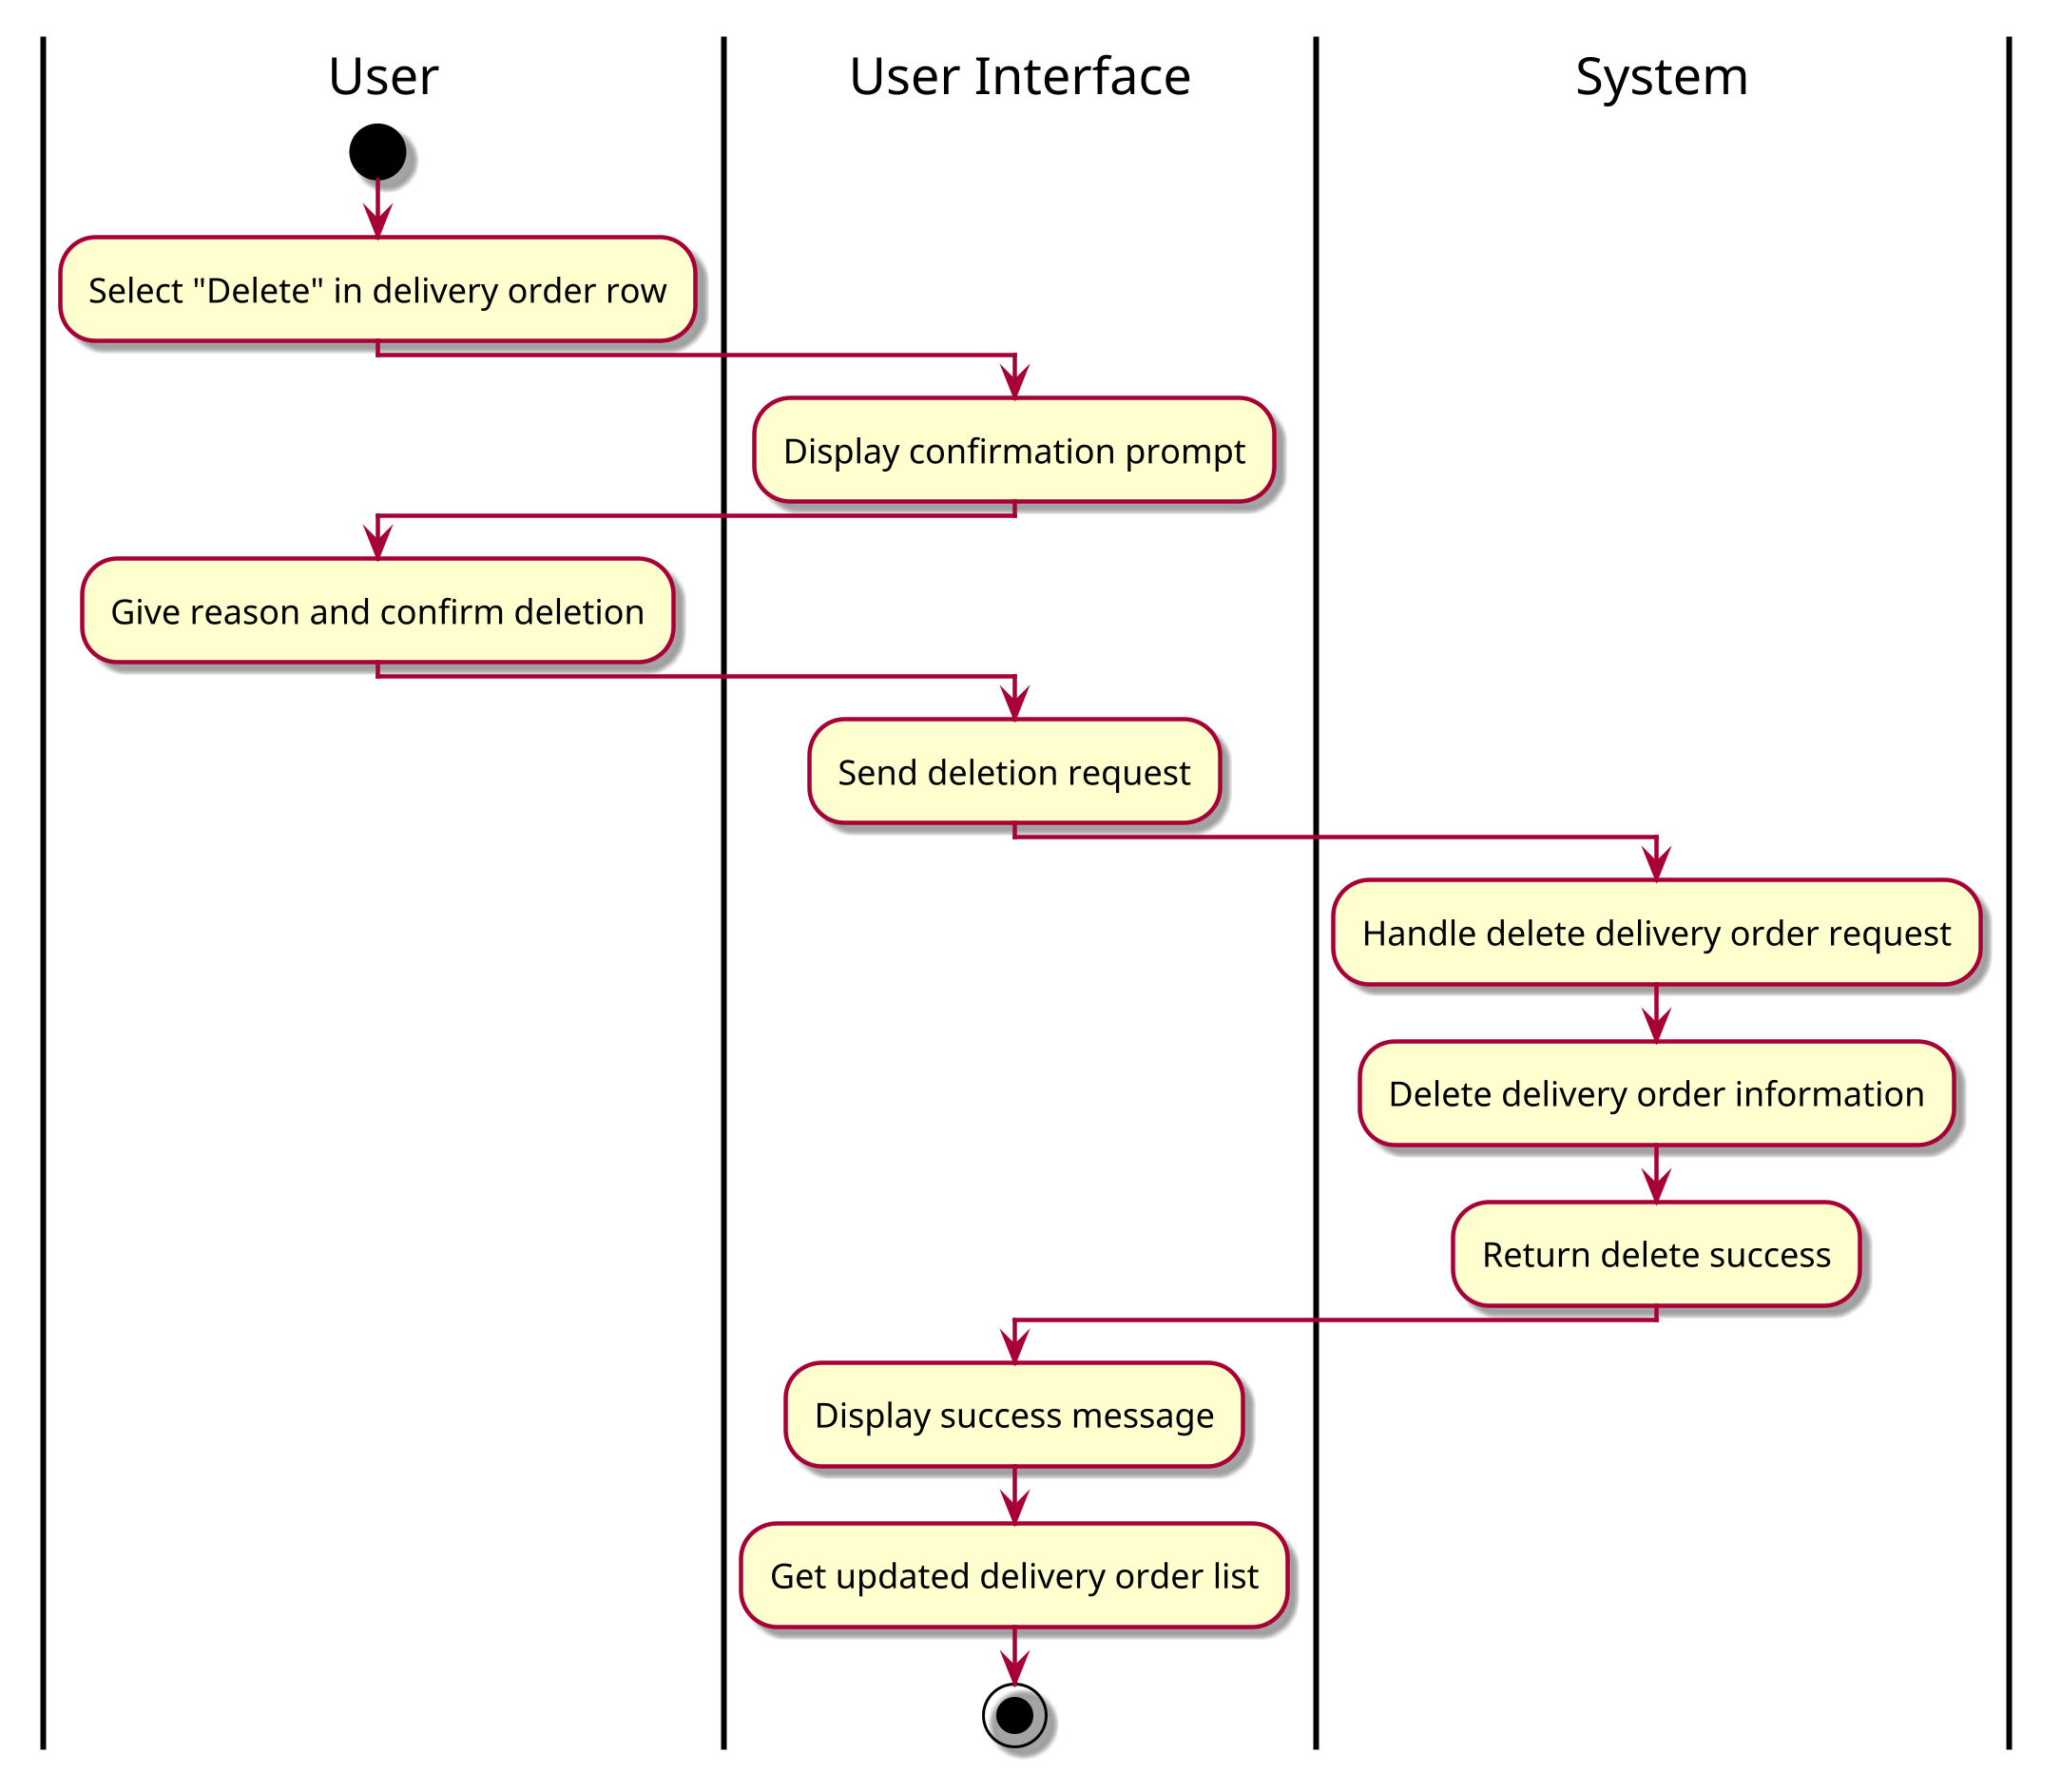 @startuml Delete Delivery Order
skin rose
scale 3

|User|
start
:Select "Delete" in delivery order row;
|User Interface|
:Display confirmation prompt;
|User|
:Give reason and confirm deletion;
|User Interface|
:Send deletion request;
|System|
:Handle delete delivery order request;
:Delete delivery order information;
:Return delete success;
|User Interface|
:Display success message;
:Get updated delivery order list;
stop

@enduml
